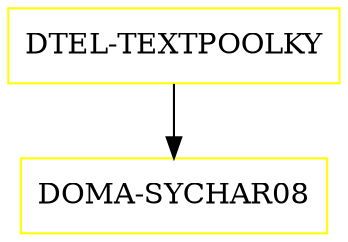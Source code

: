 digraph G {
  "DTEL-TEXTPOOLKY" [shape=box,color=yellow];
  "DOMA-SYCHAR08" [shape=box,color=yellow,URL="./DOMA_SYCHAR08.html"];
  "DTEL-TEXTPOOLKY" -> "DOMA-SYCHAR08";
}
